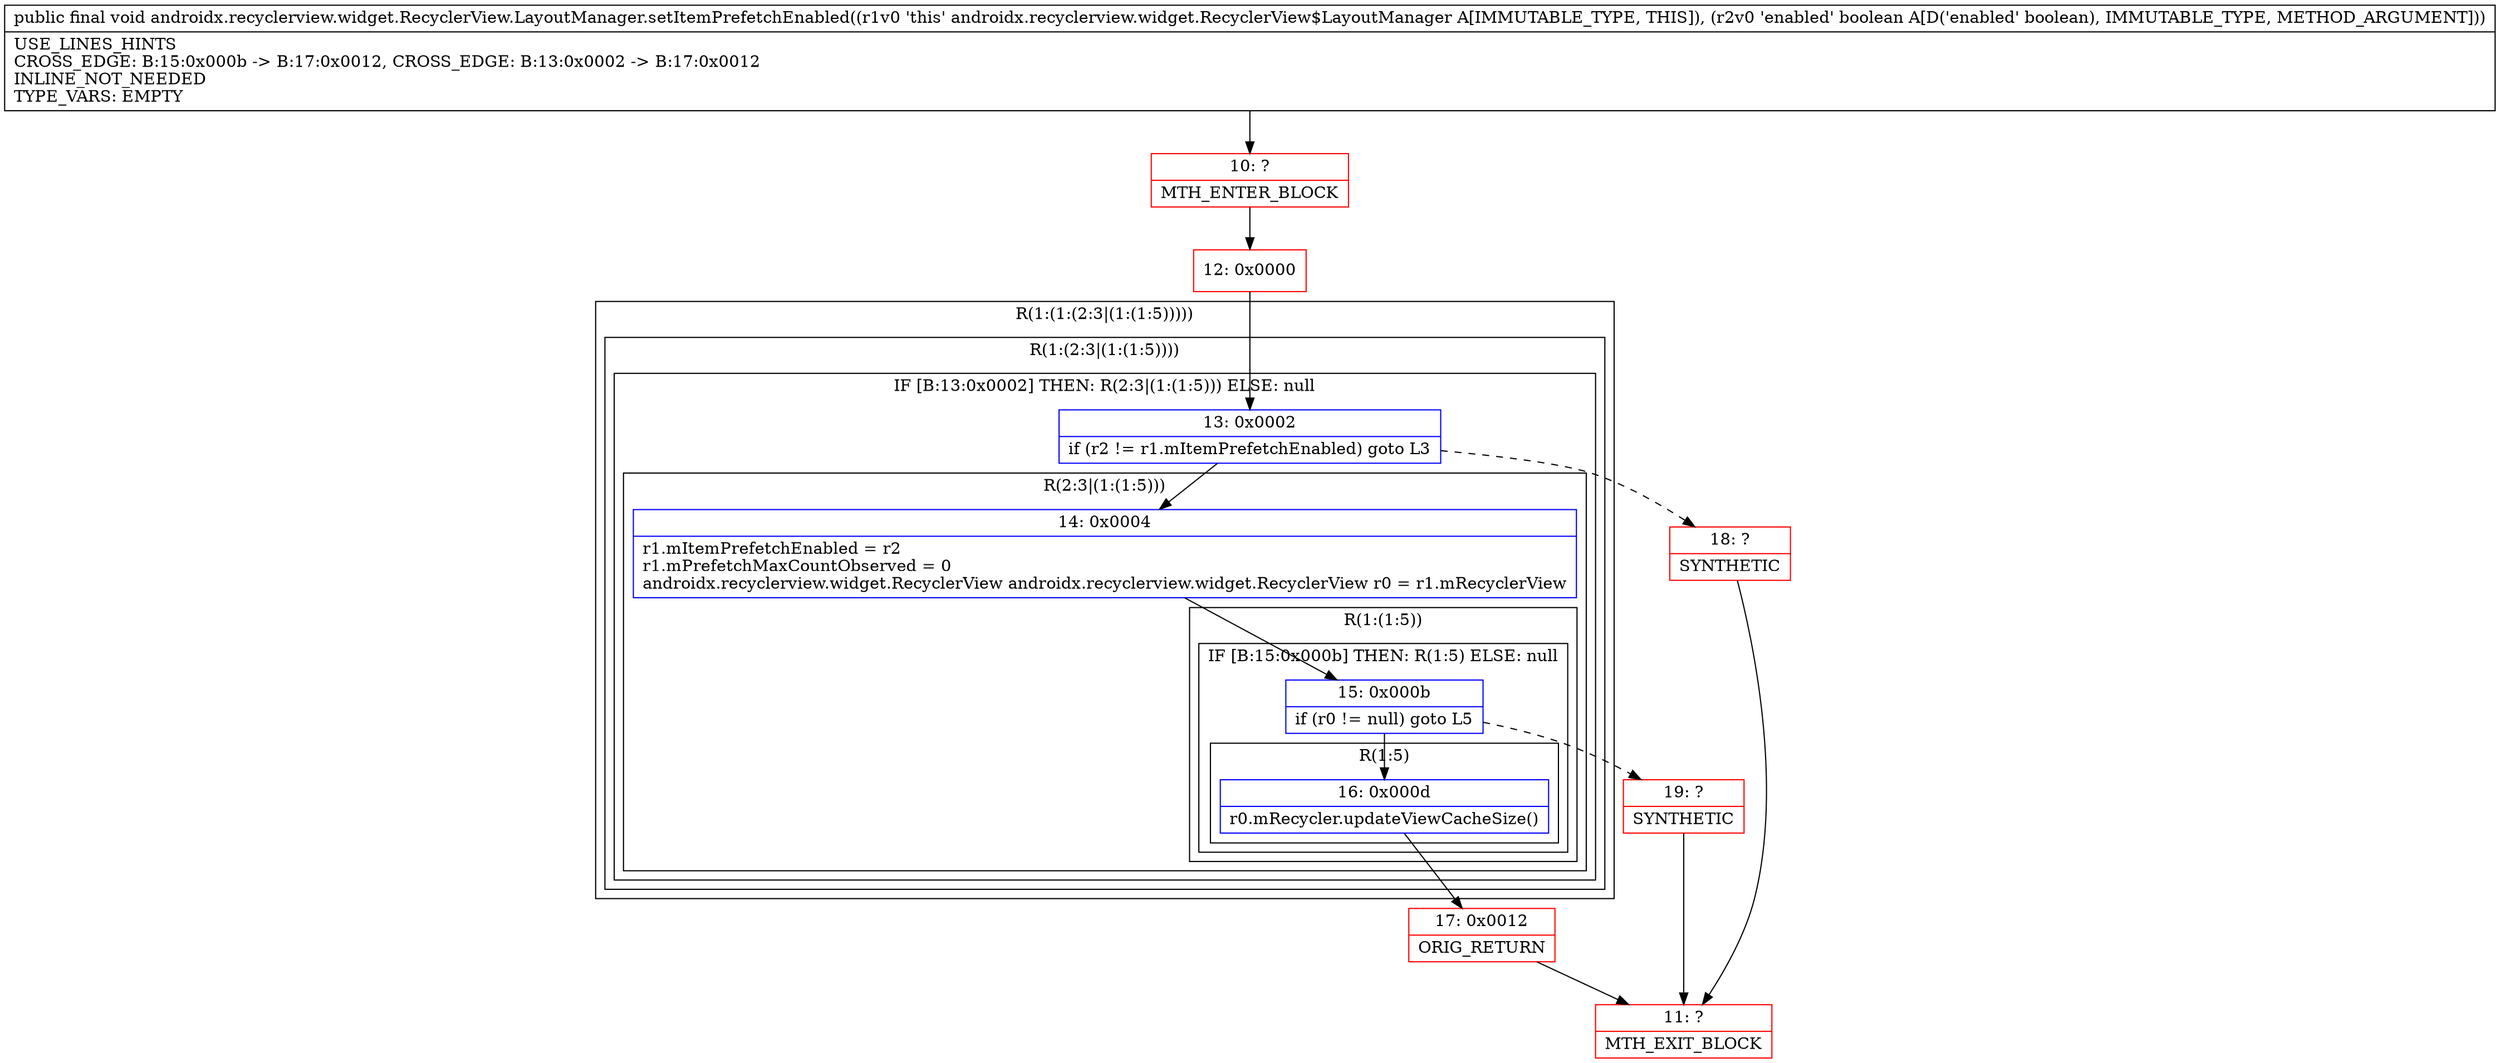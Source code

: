 digraph "CFG forandroidx.recyclerview.widget.RecyclerView.LayoutManager.setItemPrefetchEnabled(Z)V" {
subgraph cluster_Region_2091413453 {
label = "R(1:(1:(2:3|(1:(1:5)))))";
node [shape=record,color=blue];
subgraph cluster_Region_1900844485 {
label = "R(1:(2:3|(1:(1:5))))";
node [shape=record,color=blue];
subgraph cluster_IfRegion_674828992 {
label = "IF [B:13:0x0002] THEN: R(2:3|(1:(1:5))) ELSE: null";
node [shape=record,color=blue];
Node_13 [shape=record,label="{13\:\ 0x0002|if (r2 != r1.mItemPrefetchEnabled) goto L3\l}"];
subgraph cluster_Region_463382298 {
label = "R(2:3|(1:(1:5)))";
node [shape=record,color=blue];
Node_14 [shape=record,label="{14\:\ 0x0004|r1.mItemPrefetchEnabled = r2\lr1.mPrefetchMaxCountObserved = 0\landroidx.recyclerview.widget.RecyclerView androidx.recyclerview.widget.RecyclerView r0 = r1.mRecyclerView\l}"];
subgraph cluster_Region_343000473 {
label = "R(1:(1:5))";
node [shape=record,color=blue];
subgraph cluster_IfRegion_2118809489 {
label = "IF [B:15:0x000b] THEN: R(1:5) ELSE: null";
node [shape=record,color=blue];
Node_15 [shape=record,label="{15\:\ 0x000b|if (r0 != null) goto L5\l}"];
subgraph cluster_Region_206735340 {
label = "R(1:5)";
node [shape=record,color=blue];
Node_16 [shape=record,label="{16\:\ 0x000d|r0.mRecycler.updateViewCacheSize()\l}"];
}
}
}
}
}
}
}
Node_10 [shape=record,color=red,label="{10\:\ ?|MTH_ENTER_BLOCK\l}"];
Node_12 [shape=record,color=red,label="{12\:\ 0x0000}"];
Node_17 [shape=record,color=red,label="{17\:\ 0x0012|ORIG_RETURN\l}"];
Node_11 [shape=record,color=red,label="{11\:\ ?|MTH_EXIT_BLOCK\l}"];
Node_19 [shape=record,color=red,label="{19\:\ ?|SYNTHETIC\l}"];
Node_18 [shape=record,color=red,label="{18\:\ ?|SYNTHETIC\l}"];
MethodNode[shape=record,label="{public final void androidx.recyclerview.widget.RecyclerView.LayoutManager.setItemPrefetchEnabled((r1v0 'this' androidx.recyclerview.widget.RecyclerView$LayoutManager A[IMMUTABLE_TYPE, THIS]), (r2v0 'enabled' boolean A[D('enabled' boolean), IMMUTABLE_TYPE, METHOD_ARGUMENT]))  | USE_LINES_HINTS\lCROSS_EDGE: B:15:0x000b \-\> B:17:0x0012, CROSS_EDGE: B:13:0x0002 \-\> B:17:0x0012\lINLINE_NOT_NEEDED\lTYPE_VARS: EMPTY\l}"];
MethodNode -> Node_10;Node_13 -> Node_14;
Node_13 -> Node_18[style=dashed];
Node_14 -> Node_15;
Node_15 -> Node_16;
Node_15 -> Node_19[style=dashed];
Node_16 -> Node_17;
Node_10 -> Node_12;
Node_12 -> Node_13;
Node_17 -> Node_11;
Node_19 -> Node_11;
Node_18 -> Node_11;
}


